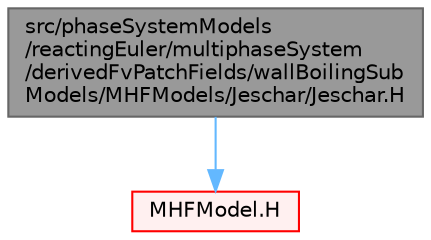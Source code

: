 digraph "src/phaseSystemModels/reactingEuler/multiphaseSystem/derivedFvPatchFields/wallBoilingSubModels/MHFModels/Jeschar/Jeschar.H"
{
 // LATEX_PDF_SIZE
  bgcolor="transparent";
  edge [fontname=Helvetica,fontsize=10,labelfontname=Helvetica,labelfontsize=10];
  node [fontname=Helvetica,fontsize=10,shape=box,height=0.2,width=0.4];
  Node1 [id="Node000001",label="src/phaseSystemModels\l/reactingEuler/multiphaseSystem\l/derivedFvPatchFields/wallBoilingSub\lModels/MHFModels/Jeschar/Jeschar.H",height=0.2,width=0.4,color="gray40", fillcolor="grey60", style="filled", fontcolor="black",tooltip=" "];
  Node1 -> Node2 [id="edge1_Node000001_Node000002",color="steelblue1",style="solid",tooltip=" "];
  Node2 [id="Node000002",label="MHFModel.H",height=0.2,width=0.4,color="red", fillcolor="#FFF0F0", style="filled",URL="$MHFModel_8H.html",tooltip=" "];
}
